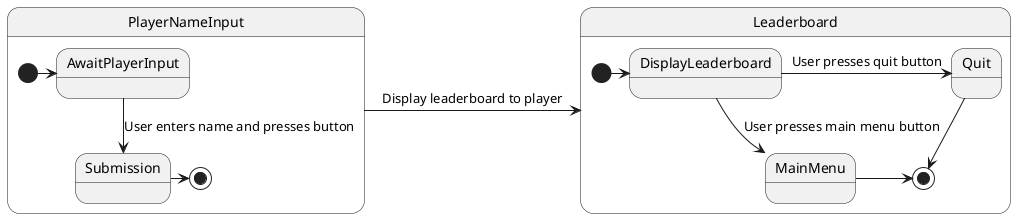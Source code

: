 @startuml
'https://plantuml.com/state-diagram

PlayerNameInput -> Leaderboard: Display leaderboard to player

state PlayerNameInput {
    [*] -> AwaitPlayerInput
    AwaitPlayerInput --> Submission: User enters name and presses button
    Submission -> [*]
}

state Leaderboard {
    [*] -> DisplayLeaderboard
    DisplayLeaderboard --> MainMenu: User presses main menu button
    DisplayLeaderboard -> Quit: User presses quit button
    MainMenu -> [*]
    Quit --> [*]
}
@enduml